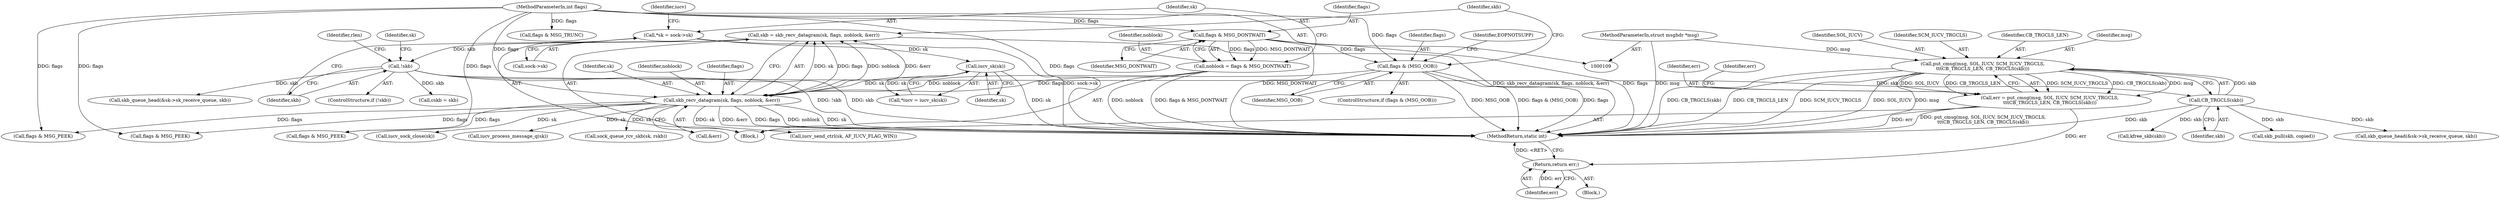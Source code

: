 digraph "0_linux_a5598bd9c087dc0efc250a5221e5d0e6f584ee88@pointer" {
"1000270" [label="(Call,put_cmsg(msg, SOL_IUCV, SCM_IUCV_TRGCLS,\n\t\t\tCB_TRGCLS_LEN, CB_TRGCLS(skb)))"];
"1000112" [label="(MethodParameterIn,struct msghdr *msg)"];
"1000275" [label="(Call,CB_TRGCLS(skb))"];
"1000191" [label="(Call,!skb)"];
"1000182" [label="(Call,skb = skb_recv_datagram(sk, flags, noblock, &err))"];
"1000184" [label="(Call,skb_recv_datagram(sk, flags, noblock, &err))"];
"1000131" [label="(Call,iucv_sk(sk))"];
"1000123" [label="(Call,*sk = sock->sk)"];
"1000176" [label="(Call,flags & (MSG_OOB))"];
"1000119" [label="(Call,flags & MSG_DONTWAIT)"];
"1000114" [label="(MethodParameterIn,int flags)"];
"1000117" [label="(Call,noblock = flags & MSG_DONTWAIT)"];
"1000268" [label="(Call,err = put_cmsg(msg, SOL_IUCV, SCM_IUCV_TRGCLS,\n\t\t\tCB_TRGCLS_LEN, CB_TRGCLS(skb)))"];
"1000291" [label="(Return,return err;)"];
"1000424" [label="(Call,iucv_send_ctrl(sk, AF_IUCV_FLAG_WIN))"];
"1000175" [label="(ControlStructure,if (flags & (MSG_OOB)))"];
"1000321" [label="(Call,kfree_skb(skb))"];
"1000272" [label="(Identifier,SOL_IUCV)"];
"1000117" [label="(Call,noblock = flags & MSG_DONTWAIT)"];
"1000205" [label="(Identifier,rlen)"];
"1000282" [label="(Call,flags & MSG_PEEK)"];
"1000268" [label="(Call,err = put_cmsg(msg, SOL_IUCV, SCM_IUCV_TRGCLS,\n\t\t\tCB_TRGCLS_LEN, CB_TRGCLS(skb)))"];
"1000119" [label="(Call,flags & MSG_DONTWAIT)"];
"1000183" [label="(Identifier,skb)"];
"1000452" [label="(Call,flags & MSG_TRUNC)"];
"1000235" [label="(Call,flags & MSG_PEEK)"];
"1000348" [label="(Call,iucv_sock_close(sk))"];
"1000115" [label="(Block,)"];
"1000123" [label="(Call,*sk = sock->sk)"];
"1000273" [label="(Identifier,SCM_IUCV_TRGCLS)"];
"1000118" [label="(Identifier,noblock)"];
"1000186" [label="(Identifier,flags)"];
"1000129" [label="(Call,*iucv = iucv_sk(sk))"];
"1000176" [label="(Call,flags & (MSG_OOB))"];
"1000270" [label="(Call,put_cmsg(msg, SOL_IUCV, SCM_IUCV_TRGCLS,\n\t\t\tCB_TRGCLS_LEN, CB_TRGCLS(skb)))"];
"1000177" [label="(Identifier,flags)"];
"1000192" [label="(Identifier,skb)"];
"1000275" [label="(Call,CB_TRGCLS(skb))"];
"1000112" [label="(MethodParameterIn,struct msghdr *msg)"];
"1000185" [label="(Identifier,sk)"];
"1000131" [label="(Call,iucv_sk(sk))"];
"1000274" [label="(Identifier,CB_TRGCLS_LEN)"];
"1000221" [label="(Call,cskb = skb)"];
"1000197" [label="(Identifier,sk)"];
"1000407" [label="(Call,iucv_process_message_q(sk))"];
"1000184" [label="(Call,skb_recv_datagram(sk, flags, noblock, &err))"];
"1000276" [label="(Identifier,skb)"];
"1000371" [label="(Call,sock_queue_rcv_skb(sk, rskb))"];
"1000271" [label="(Identifier,msg)"];
"1000187" [label="(Identifier,noblock)"];
"1000292" [label="(Identifier,err)"];
"1000238" [label="(Call,skb_queue_head(&sk->sk_receive_queue, skb))"];
"1000178" [label="(Identifier,MSG_OOB)"];
"1000132" [label="(Identifier,sk)"];
"1000125" [label="(Call,sock->sk)"];
"1000306" [label="(Call,skb_pull(skb, copied))"];
"1000120" [label="(Identifier,flags)"];
"1000285" [label="(Call,skb_queue_head(&sk->sk_receive_queue, skb))"];
"1000295" [label="(Call,flags & MSG_PEEK)"];
"1000269" [label="(Identifier,err)"];
"1000191" [label="(Call,!skb)"];
"1000114" [label="(MethodParameterIn,int flags)"];
"1000278" [label="(Identifier,err)"];
"1000460" [label="(MethodReturn,static int)"];
"1000188" [label="(Call,&err)"];
"1000130" [label="(Identifier,iucv)"];
"1000279" [label="(Block,)"];
"1000181" [label="(Identifier,EOPNOTSUPP)"];
"1000121" [label="(Identifier,MSG_DONTWAIT)"];
"1000291" [label="(Return,return err;)"];
"1000182" [label="(Call,skb = skb_recv_datagram(sk, flags, noblock, &err))"];
"1000190" [label="(ControlStructure,if (!skb))"];
"1000124" [label="(Identifier,sk)"];
"1000270" -> "1000268"  [label="AST: "];
"1000270" -> "1000275"  [label="CFG: "];
"1000271" -> "1000270"  [label="AST: "];
"1000272" -> "1000270"  [label="AST: "];
"1000273" -> "1000270"  [label="AST: "];
"1000274" -> "1000270"  [label="AST: "];
"1000275" -> "1000270"  [label="AST: "];
"1000268" -> "1000270"  [label="CFG: "];
"1000270" -> "1000460"  [label="DDG: CB_TRGCLS(skb)"];
"1000270" -> "1000460"  [label="DDG: CB_TRGCLS_LEN"];
"1000270" -> "1000460"  [label="DDG: SCM_IUCV_TRGCLS"];
"1000270" -> "1000460"  [label="DDG: SOL_IUCV"];
"1000270" -> "1000460"  [label="DDG: msg"];
"1000270" -> "1000268"  [label="DDG: SCM_IUCV_TRGCLS"];
"1000270" -> "1000268"  [label="DDG: CB_TRGCLS(skb)"];
"1000270" -> "1000268"  [label="DDG: msg"];
"1000270" -> "1000268"  [label="DDG: SOL_IUCV"];
"1000270" -> "1000268"  [label="DDG: CB_TRGCLS_LEN"];
"1000112" -> "1000270"  [label="DDG: msg"];
"1000275" -> "1000270"  [label="DDG: skb"];
"1000112" -> "1000109"  [label="AST: "];
"1000112" -> "1000460"  [label="DDG: msg"];
"1000275" -> "1000276"  [label="CFG: "];
"1000276" -> "1000275"  [label="AST: "];
"1000275" -> "1000460"  [label="DDG: skb"];
"1000191" -> "1000275"  [label="DDG: skb"];
"1000275" -> "1000285"  [label="DDG: skb"];
"1000275" -> "1000306"  [label="DDG: skb"];
"1000275" -> "1000321"  [label="DDG: skb"];
"1000191" -> "1000190"  [label="AST: "];
"1000191" -> "1000192"  [label="CFG: "];
"1000192" -> "1000191"  [label="AST: "];
"1000197" -> "1000191"  [label="CFG: "];
"1000205" -> "1000191"  [label="CFG: "];
"1000191" -> "1000460"  [label="DDG: !skb"];
"1000191" -> "1000460"  [label="DDG: skb"];
"1000182" -> "1000191"  [label="DDG: skb"];
"1000191" -> "1000221"  [label="DDG: skb"];
"1000191" -> "1000238"  [label="DDG: skb"];
"1000182" -> "1000115"  [label="AST: "];
"1000182" -> "1000184"  [label="CFG: "];
"1000183" -> "1000182"  [label="AST: "];
"1000184" -> "1000182"  [label="AST: "];
"1000192" -> "1000182"  [label="CFG: "];
"1000182" -> "1000460"  [label="DDG: skb_recv_datagram(sk, flags, noblock, &err)"];
"1000184" -> "1000182"  [label="DDG: sk"];
"1000184" -> "1000182"  [label="DDG: flags"];
"1000184" -> "1000182"  [label="DDG: noblock"];
"1000184" -> "1000182"  [label="DDG: &err"];
"1000184" -> "1000188"  [label="CFG: "];
"1000185" -> "1000184"  [label="AST: "];
"1000186" -> "1000184"  [label="AST: "];
"1000187" -> "1000184"  [label="AST: "];
"1000188" -> "1000184"  [label="AST: "];
"1000184" -> "1000460"  [label="DDG: &err"];
"1000184" -> "1000460"  [label="DDG: flags"];
"1000184" -> "1000460"  [label="DDG: noblock"];
"1000184" -> "1000460"  [label="DDG: sk"];
"1000131" -> "1000184"  [label="DDG: sk"];
"1000176" -> "1000184"  [label="DDG: flags"];
"1000114" -> "1000184"  [label="DDG: flags"];
"1000117" -> "1000184"  [label="DDG: noblock"];
"1000184" -> "1000235"  [label="DDG: flags"];
"1000184" -> "1000282"  [label="DDG: flags"];
"1000184" -> "1000295"  [label="DDG: flags"];
"1000184" -> "1000348"  [label="DDG: sk"];
"1000184" -> "1000371"  [label="DDG: sk"];
"1000184" -> "1000407"  [label="DDG: sk"];
"1000184" -> "1000424"  [label="DDG: sk"];
"1000131" -> "1000129"  [label="AST: "];
"1000131" -> "1000132"  [label="CFG: "];
"1000132" -> "1000131"  [label="AST: "];
"1000129" -> "1000131"  [label="CFG: "];
"1000131" -> "1000460"  [label="DDG: sk"];
"1000131" -> "1000129"  [label="DDG: sk"];
"1000123" -> "1000131"  [label="DDG: sk"];
"1000123" -> "1000115"  [label="AST: "];
"1000123" -> "1000125"  [label="CFG: "];
"1000124" -> "1000123"  [label="AST: "];
"1000125" -> "1000123"  [label="AST: "];
"1000130" -> "1000123"  [label="CFG: "];
"1000123" -> "1000460"  [label="DDG: sock->sk"];
"1000176" -> "1000175"  [label="AST: "];
"1000176" -> "1000178"  [label="CFG: "];
"1000177" -> "1000176"  [label="AST: "];
"1000178" -> "1000176"  [label="AST: "];
"1000181" -> "1000176"  [label="CFG: "];
"1000183" -> "1000176"  [label="CFG: "];
"1000176" -> "1000460"  [label="DDG: MSG_OOB"];
"1000176" -> "1000460"  [label="DDG: flags & (MSG_OOB)"];
"1000176" -> "1000460"  [label="DDG: flags"];
"1000119" -> "1000176"  [label="DDG: flags"];
"1000114" -> "1000176"  [label="DDG: flags"];
"1000119" -> "1000117"  [label="AST: "];
"1000119" -> "1000121"  [label="CFG: "];
"1000120" -> "1000119"  [label="AST: "];
"1000121" -> "1000119"  [label="AST: "];
"1000117" -> "1000119"  [label="CFG: "];
"1000119" -> "1000460"  [label="DDG: MSG_DONTWAIT"];
"1000119" -> "1000460"  [label="DDG: flags"];
"1000119" -> "1000117"  [label="DDG: flags"];
"1000119" -> "1000117"  [label="DDG: MSG_DONTWAIT"];
"1000114" -> "1000119"  [label="DDG: flags"];
"1000114" -> "1000109"  [label="AST: "];
"1000114" -> "1000460"  [label="DDG: flags"];
"1000114" -> "1000235"  [label="DDG: flags"];
"1000114" -> "1000282"  [label="DDG: flags"];
"1000114" -> "1000295"  [label="DDG: flags"];
"1000114" -> "1000452"  [label="DDG: flags"];
"1000117" -> "1000115"  [label="AST: "];
"1000118" -> "1000117"  [label="AST: "];
"1000124" -> "1000117"  [label="CFG: "];
"1000117" -> "1000460"  [label="DDG: noblock"];
"1000117" -> "1000460"  [label="DDG: flags & MSG_DONTWAIT"];
"1000268" -> "1000115"  [label="AST: "];
"1000269" -> "1000268"  [label="AST: "];
"1000278" -> "1000268"  [label="CFG: "];
"1000268" -> "1000460"  [label="DDG: err"];
"1000268" -> "1000460"  [label="DDG: put_cmsg(msg, SOL_IUCV, SCM_IUCV_TRGCLS,\n\t\t\tCB_TRGCLS_LEN, CB_TRGCLS(skb))"];
"1000268" -> "1000291"  [label="DDG: err"];
"1000291" -> "1000279"  [label="AST: "];
"1000291" -> "1000292"  [label="CFG: "];
"1000292" -> "1000291"  [label="AST: "];
"1000460" -> "1000291"  [label="CFG: "];
"1000291" -> "1000460"  [label="DDG: <RET>"];
"1000292" -> "1000291"  [label="DDG: err"];
}
